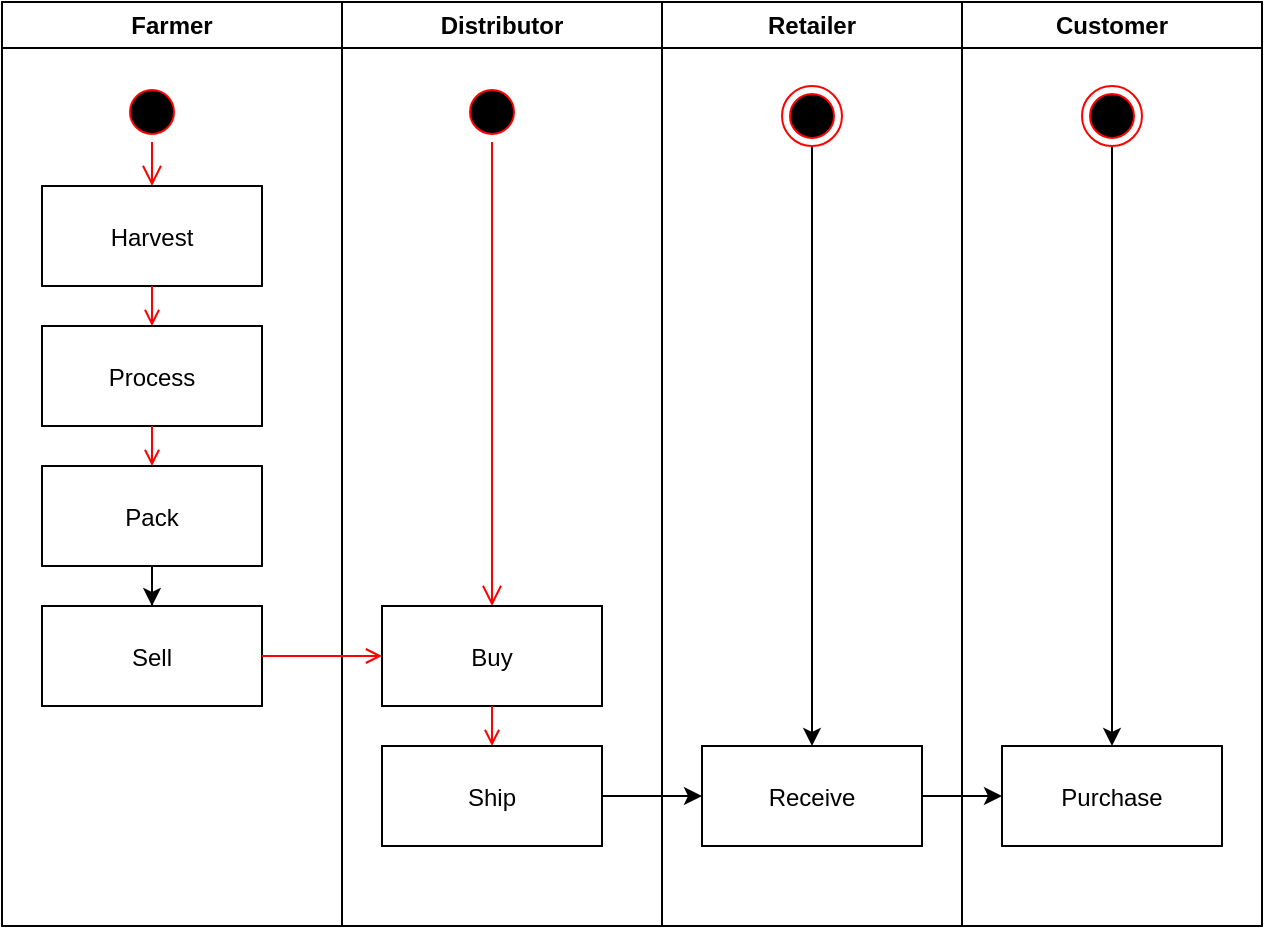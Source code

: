 <mxfile version="14.6.9" type="github" pages="4">
  <diagram name="Activity" id="e7e014a7-5840-1c2e-5031-d8a46d1fe8dd">
    <mxGraphModel dx="782" dy="1050" grid="1" gridSize="10" guides="1" tooltips="1" connect="1" arrows="1" fold="1" page="1" pageScale="1" pageWidth="1169" pageHeight="826" background="#ffffff" math="0" shadow="0">
      <root>
        <mxCell id="0" />
        <mxCell id="1" parent="0" />
        <mxCell id="2" value="Farmer" style="swimlane;whiteSpace=wrap" parent="1" vertex="1">
          <mxGeometry x="160" y="130" width="170" height="462" as="geometry" />
        </mxCell>
        <mxCell id="5" value="" style="ellipse;shape=startState;fillColor=#000000;strokeColor=#ff0000;" parent="2" vertex="1">
          <mxGeometry x="60" y="40" width="30" height="30" as="geometry" />
        </mxCell>
        <mxCell id="6" value="" style="edgeStyle=elbowEdgeStyle;elbow=horizontal;verticalAlign=bottom;endArrow=open;endSize=8;strokeColor=#FF0000;endFill=1;rounded=0" parent="2" source="5" target="7" edge="1">
          <mxGeometry x="60" y="40" as="geometry">
            <mxPoint x="75" y="110" as="targetPoint" />
          </mxGeometry>
        </mxCell>
        <mxCell id="7" value="Harvest" style="" parent="2" vertex="1">
          <mxGeometry x="20" y="92" width="110" height="50" as="geometry" />
        </mxCell>
        <mxCell id="8" value="Process" style="" parent="2" vertex="1">
          <mxGeometry x="20" y="162" width="110" height="50" as="geometry" />
        </mxCell>
        <mxCell id="9" value="" style="endArrow=open;strokeColor=#FF0000;endFill=1;rounded=0" parent="2" source="7" target="8" edge="1">
          <mxGeometry relative="1" as="geometry" />
        </mxCell>
        <mxCell id="h6p1PAtPwCDaE5yq3Kyp-49" style="edgeStyle=orthogonalEdgeStyle;rounded=0;orthogonalLoop=1;jettySize=auto;html=1;exitX=0.5;exitY=1;exitDx=0;exitDy=0;" parent="2" source="10" target="h6p1PAtPwCDaE5yq3Kyp-47" edge="1">
          <mxGeometry relative="1" as="geometry" />
        </mxCell>
        <mxCell id="10" value="Pack" style="" parent="2" vertex="1">
          <mxGeometry x="20" y="232" width="110" height="50" as="geometry" />
        </mxCell>
        <mxCell id="11" value="" style="endArrow=open;strokeColor=#FF0000;endFill=1;rounded=0" parent="2" source="8" target="10" edge="1">
          <mxGeometry relative="1" as="geometry" />
        </mxCell>
        <mxCell id="h6p1PAtPwCDaE5yq3Kyp-47" value="Sell" style="" parent="2" vertex="1">
          <mxGeometry x="20" y="302" width="110" height="50" as="geometry" />
        </mxCell>
        <mxCell id="3" value="Distributor" style="swimlane;whiteSpace=wrap" parent="1" vertex="1">
          <mxGeometry x="330" y="130" width="160" height="462" as="geometry" />
        </mxCell>
        <mxCell id="13" value="" style="ellipse;shape=startState;fillColor=#000000;strokeColor=#ff0000;" parent="3" vertex="1">
          <mxGeometry x="60" y="40" width="30" height="30" as="geometry" />
        </mxCell>
        <mxCell id="14" value="" style="edgeStyle=elbowEdgeStyle;elbow=horizontal;verticalAlign=bottom;endArrow=open;endSize=8;strokeColor=#FF0000;endFill=1;rounded=0" parent="3" source="13" target="16" edge="1">
          <mxGeometry x="40" y="20" as="geometry">
            <mxPoint x="75" y="110" as="targetPoint" />
          </mxGeometry>
        </mxCell>
        <mxCell id="16" value="Buy" style="" parent="3" vertex="1">
          <mxGeometry x="20" y="302" width="110" height="50" as="geometry" />
        </mxCell>
        <mxCell id="18" value="Ship" style="" parent="3" vertex="1">
          <mxGeometry x="20" y="372" width="110" height="50" as="geometry" />
        </mxCell>
        <mxCell id="19" value="" style="endArrow=open;strokeColor=#FF0000;endFill=1;rounded=0" parent="3" source="16" target="18" edge="1">
          <mxGeometry relative="1" as="geometry" />
        </mxCell>
        <mxCell id="4" value="Retailer" style="swimlane;whiteSpace=wrap" parent="1" vertex="1">
          <mxGeometry x="490" y="130" width="150" height="462" as="geometry" />
        </mxCell>
        <mxCell id="33" value="Receive" style="" parent="4" vertex="1">
          <mxGeometry x="20" y="372" width="110" height="50" as="geometry" />
        </mxCell>
        <mxCell id="h6p1PAtPwCDaE5yq3Kyp-53" style="edgeStyle=orthogonalEdgeStyle;rounded=0;orthogonalLoop=1;jettySize=auto;html=1;" parent="4" source="38" target="33" edge="1">
          <mxGeometry relative="1" as="geometry" />
        </mxCell>
        <mxCell id="38" value="" style="ellipse;shape=endState;fillColor=#000000;strokeColor=#ff0000" parent="4" vertex="1">
          <mxGeometry x="60" y="42" width="30" height="30" as="geometry" />
        </mxCell>
        <mxCell id="20" value="" style="endArrow=open;strokeColor=#FF0000;endFill=1;rounded=0;exitX=1;exitY=0.5;exitDx=0;exitDy=0;entryX=0;entryY=0.5;entryDx=0;entryDy=0;" parent="1" source="h6p1PAtPwCDaE5yq3Kyp-47" target="16" edge="1">
          <mxGeometry relative="1" as="geometry" />
        </mxCell>
        <mxCell id="h6p1PAtPwCDaE5yq3Kyp-41" value="Customer" style="swimlane;whiteSpace=wrap" parent="1" vertex="1">
          <mxGeometry x="640" y="130" width="150" height="462" as="geometry" />
        </mxCell>
        <mxCell id="h6p1PAtPwCDaE5yq3Kyp-42" value="Purchase" style="" parent="h6p1PAtPwCDaE5yq3Kyp-41" vertex="1">
          <mxGeometry x="20" y="372" width="110" height="50" as="geometry" />
        </mxCell>
        <mxCell id="h6p1PAtPwCDaE5yq3Kyp-54" style="edgeStyle=orthogonalEdgeStyle;rounded=0;orthogonalLoop=1;jettySize=auto;html=1;entryX=0.5;entryY=0;entryDx=0;entryDy=0;" parent="h6p1PAtPwCDaE5yq3Kyp-41" source="h6p1PAtPwCDaE5yq3Kyp-45" target="h6p1PAtPwCDaE5yq3Kyp-42" edge="1">
          <mxGeometry relative="1" as="geometry">
            <mxPoint x="65" y="362" as="targetPoint" />
          </mxGeometry>
        </mxCell>
        <mxCell id="h6p1PAtPwCDaE5yq3Kyp-45" value="" style="ellipse;shape=endState;fillColor=#000000;strokeColor=#ff0000" parent="h6p1PAtPwCDaE5yq3Kyp-41" vertex="1">
          <mxGeometry x="60" y="42" width="30" height="30" as="geometry" />
        </mxCell>
        <mxCell id="h6p1PAtPwCDaE5yq3Kyp-51" style="edgeStyle=orthogonalEdgeStyle;rounded=0;orthogonalLoop=1;jettySize=auto;html=1;" parent="1" source="18" target="33" edge="1">
          <mxGeometry relative="1" as="geometry" />
        </mxCell>
        <mxCell id="h6p1PAtPwCDaE5yq3Kyp-52" style="edgeStyle=orthogonalEdgeStyle;rounded=0;orthogonalLoop=1;jettySize=auto;html=1;" parent="1" source="33" target="h6p1PAtPwCDaE5yq3Kyp-42" edge="1">
          <mxGeometry relative="1" as="geometry" />
        </mxCell>
      </root>
    </mxGraphModel>
  </diagram>
  <diagram id="mzuLduyUxyBUoLa9DrU_" name="Sequence">
    <mxGraphModel dx="782" dy="1050" grid="1" gridSize="10" guides="1" tooltips="1" connect="1" arrows="1" fold="1" page="1" pageScale="1" pageWidth="850" pageHeight="1100" math="0" shadow="0">
      <root>
        <mxCell id="wv5SskaBbsRO5-fZEYzY-0" />
        <mxCell id="wv5SskaBbsRO5-fZEYzY-1" parent="wv5SskaBbsRO5-fZEYzY-0" />
        <mxCell id="l5iF_KFG2kXw7Lx319yx-7" value="harvestItem" style="html=1;verticalAlign=bottom;startArrow=circle;startFill=1;endArrow=open;startSize=6;endSize=8;" parent="wv5SskaBbsRO5-fZEYzY-1" edge="1">
          <mxGeometry width="80" relative="1" as="geometry">
            <mxPoint x="249.5" y="170" as="sourcePoint" />
            <mxPoint x="124.5" y="170" as="targetPoint" />
            <Array as="points">
              <mxPoint x="200" y="170" />
            </Array>
          </mxGeometry>
        </mxCell>
        <mxCell id="l5iF_KFG2kXw7Lx319yx-8" value="processItem" style="html=1;verticalAlign=bottom;startArrow=circle;startFill=1;endArrow=open;startSize=6;endSize=8;" parent="wv5SskaBbsRO5-fZEYzY-1" edge="1">
          <mxGeometry width="80" relative="1" as="geometry">
            <mxPoint x="249.5" y="210" as="sourcePoint" />
            <mxPoint x="124.5" y="210" as="targetPoint" />
            <Array as="points">
              <mxPoint x="210" y="210" />
            </Array>
          </mxGeometry>
        </mxCell>
        <mxCell id="l5iF_KFG2kXw7Lx319yx-9" value="packItem" style="html=1;verticalAlign=bottom;startArrow=circle;startFill=1;endArrow=open;startSize=6;endSize=8;" parent="wv5SskaBbsRO5-fZEYzY-1" edge="1">
          <mxGeometry width="80" relative="1" as="geometry">
            <mxPoint x="249.5" y="254" as="sourcePoint" />
            <mxPoint x="124.5" y="254" as="targetPoint" />
          </mxGeometry>
        </mxCell>
        <mxCell id="l5iF_KFG2kXw7Lx319yx-10" value="sellItem" style="html=1;verticalAlign=bottom;startArrow=circle;startFill=1;endArrow=open;startSize=6;endSize=8;" parent="wv5SskaBbsRO5-fZEYzY-1" edge="1">
          <mxGeometry width="80" relative="1" as="geometry">
            <mxPoint x="249.5" y="299" as="sourcePoint" />
            <mxPoint x="124.5" y="299" as="targetPoint" />
          </mxGeometry>
        </mxCell>
        <mxCell id="l5iF_KFG2kXw7Lx319yx-11" value="buyItem" style="html=1;verticalAlign=bottom;startArrow=circle;startFill=1;endArrow=open;startSize=6;endSize=8;" parent="wv5SskaBbsRO5-fZEYzY-1" edge="1">
          <mxGeometry width="80" relative="1" as="geometry">
            <mxPoint x="380.5" y="350" as="sourcePoint" />
            <mxPoint x="124.5" y="350" as="targetPoint" />
            <Array as="points">
              <mxPoint x="300" y="350" />
            </Array>
          </mxGeometry>
        </mxCell>
        <mxCell id="l5iF_KFG2kXw7Lx319yx-12" value="shipItem" style="html=1;verticalAlign=bottom;startArrow=circle;startFill=1;endArrow=open;startSize=6;endSize=8;" parent="wv5SskaBbsRO5-fZEYzY-1" edge="1">
          <mxGeometry width="80" relative="1" as="geometry">
            <mxPoint x="380.5" y="414" as="sourcePoint" />
            <mxPoint x="124.5" y="414" as="targetPoint" />
          </mxGeometry>
        </mxCell>
        <mxCell id="l5iF_KFG2kXw7Lx319yx-13" value="receiveItem" style="html=1;verticalAlign=bottom;startArrow=circle;startFill=1;endArrow=open;startSize=6;endSize=8;" parent="wv5SskaBbsRO5-fZEYzY-1" edge="1">
          <mxGeometry width="80" relative="1" as="geometry">
            <mxPoint x="504.5" y="460" as="sourcePoint" />
            <mxPoint x="122" y="460" as="targetPoint" />
          </mxGeometry>
        </mxCell>
        <mxCell id="l5iF_KFG2kXw7Lx319yx-14" value="purchaseItem" style="html=1;verticalAlign=bottom;startArrow=circle;startFill=1;endArrow=open;startSize=6;endSize=8;" parent="wv5SskaBbsRO5-fZEYzY-1" edge="1">
          <mxGeometry width="80" relative="1" as="geometry">
            <mxPoint x="619.5" y="505" as="sourcePoint" />
            <mxPoint x="124.5" y="505" as="targetPoint" />
          </mxGeometry>
        </mxCell>
        <mxCell id="l5iF_KFG2kXw7Lx319yx-16" value="SupplyChain" style="shape=umlLifeline;perimeter=lifelinePerimeter;whiteSpace=wrap;html=1;container=1;collapsible=0;recursiveResize=0;outlineConnect=0;" parent="wv5SskaBbsRO5-fZEYzY-1" vertex="1">
          <mxGeometry x="70" y="100" width="100" height="430" as="geometry" />
        </mxCell>
        <mxCell id="l5iF_KFG2kXw7Lx319yx-17" value="FarmerRole" style="shape=umlLifeline;perimeter=lifelinePerimeter;whiteSpace=wrap;html=1;container=1;collapsible=0;recursiveResize=0;outlineConnect=0;" parent="wv5SskaBbsRO5-fZEYzY-1" vertex="1">
          <mxGeometry x="200" y="100" width="100" height="430" as="geometry" />
        </mxCell>
        <mxCell id="l5iF_KFG2kXw7Lx319yx-18" value="DistributorRole" style="shape=umlLifeline;perimeter=lifelinePerimeter;whiteSpace=wrap;html=1;container=1;collapsible=0;recursiveResize=0;outlineConnect=0;" parent="wv5SskaBbsRO5-fZEYzY-1" vertex="1">
          <mxGeometry x="330" y="100" width="100" height="430" as="geometry" />
        </mxCell>
        <mxCell id="l5iF_KFG2kXw7Lx319yx-19" value="RetailerRole" style="shape=umlLifeline;perimeter=lifelinePerimeter;whiteSpace=wrap;html=1;container=1;collapsible=0;recursiveResize=0;outlineConnect=0;" parent="wv5SskaBbsRO5-fZEYzY-1" vertex="1">
          <mxGeometry x="450" y="100" width="100" height="430" as="geometry" />
        </mxCell>
        <mxCell id="l5iF_KFG2kXw7Lx319yx-20" value="CustomerRole" style="shape=umlLifeline;perimeter=lifelinePerimeter;whiteSpace=wrap;html=1;container=1;collapsible=0;recursiveResize=0;outlineConnect=0;" parent="wv5SskaBbsRO5-fZEYzY-1" vertex="1">
          <mxGeometry x="570" y="100" width="100" height="430" as="geometry" />
        </mxCell>
      </root>
    </mxGraphModel>
  </diagram>
  <diagram id="iaqnPEdujjODvEvzd3X1" name="State">
    <mxGraphModel dx="782" dy="1050" grid="1" gridSize="10" guides="1" tooltips="1" connect="1" arrows="1" fold="1" page="1" pageScale="1" pageWidth="850" pageHeight="1100" math="0" shadow="0">
      <root>
        <mxCell id="vOInTqho4scYpmwLjYDZ-0" />
        <mxCell id="vOInTqho4scYpmwLjYDZ-1" parent="vOInTqho4scYpmwLjYDZ-0" />
        <mxCell id="vOInTqho4scYpmwLjYDZ-17" value="" style="edgeStyle=orthogonalEdgeStyle;rounded=0;orthogonalLoop=1;jettySize=auto;html=1;" parent="vOInTqho4scYpmwLjYDZ-1" source="vOInTqho4scYpmwLjYDZ-2" target="vOInTqho4scYpmwLjYDZ-14" edge="1">
          <mxGeometry relative="1" as="geometry" />
        </mxCell>
        <mxCell id="vOInTqho4scYpmwLjYDZ-62" style="edgeStyle=orthogonalEdgeStyle;rounded=0;orthogonalLoop=1;jettySize=auto;html=1;entryX=0;entryY=0.5;entryDx=0;entryDy=0;" parent="vOInTqho4scYpmwLjYDZ-1" source="vOInTqho4scYpmwLjYDZ-2" target="vOInTqho4scYpmwLjYDZ-38" edge="1">
          <mxGeometry relative="1" as="geometry" />
        </mxCell>
        <mxCell id="vOInTqho4scYpmwLjYDZ-2" value="Farmer" style="text;html=1;align=center;verticalAlign=middle;dashed=0;fillColor=#ffffff;strokeColor=#000000;" parent="vOInTqho4scYpmwLjYDZ-1" vertex="1">
          <mxGeometry x="30" y="340" width="80" height="30" as="geometry" />
        </mxCell>
        <mxCell id="vOInTqho4scYpmwLjYDZ-66" value="" style="edgeStyle=orthogonalEdgeStyle;rounded=0;orthogonalLoop=1;jettySize=auto;html=1;" parent="vOInTqho4scYpmwLjYDZ-1" source="vOInTqho4scYpmwLjYDZ-3" target="vOInTqho4scYpmwLjYDZ-41" edge="1">
          <mxGeometry relative="1" as="geometry" />
        </mxCell>
        <mxCell id="vOInTqho4scYpmwLjYDZ-72" value="" style="edgeStyle=orthogonalEdgeStyle;rounded=0;orthogonalLoop=1;jettySize=auto;html=1;" parent="vOInTqho4scYpmwLjYDZ-1" source="vOInTqho4scYpmwLjYDZ-3" target="vOInTqho4scYpmwLjYDZ-25" edge="1">
          <mxGeometry relative="1" as="geometry" />
        </mxCell>
        <mxCell id="vOInTqho4scYpmwLjYDZ-3" value="Distributor" style="text;html=1;align=center;verticalAlign=middle;dashed=0;fillColor=#ffffff;strokeColor=#000000;" parent="vOInTqho4scYpmwLjYDZ-1" vertex="1">
          <mxGeometry x="395" y="340" width="75" height="30" as="geometry" />
        </mxCell>
        <mxCell id="vOInTqho4scYpmwLjYDZ-68" value="" style="edgeStyle=orthogonalEdgeStyle;rounded=0;orthogonalLoop=1;jettySize=auto;html=1;" parent="vOInTqho4scYpmwLjYDZ-1" source="vOInTqho4scYpmwLjYDZ-4" target="vOInTqho4scYpmwLjYDZ-5" edge="1">
          <mxGeometry relative="1" as="geometry" />
        </mxCell>
        <mxCell id="vOInTqho4scYpmwLjYDZ-74" value="" style="edgeStyle=orthogonalEdgeStyle;rounded=0;orthogonalLoop=1;jettySize=auto;html=1;" parent="vOInTqho4scYpmwLjYDZ-1" source="vOInTqho4scYpmwLjYDZ-4" target="vOInTqho4scYpmwLjYDZ-29" edge="1">
          <mxGeometry relative="1" as="geometry" />
        </mxCell>
        <mxCell id="vOInTqho4scYpmwLjYDZ-4" value="Retailer" style="text;html=1;align=center;verticalAlign=middle;dashed=0;fillColor=#ffffff;strokeColor=#000000;" parent="vOInTqho4scYpmwLjYDZ-1" vertex="1">
          <mxGeometry x="585" y="340" width="75" height="30" as="geometry" />
        </mxCell>
        <mxCell id="vOInTqho4scYpmwLjYDZ-75" value="" style="edgeStyle=orthogonalEdgeStyle;rounded=0;orthogonalLoop=1;jettySize=auto;html=1;" parent="vOInTqho4scYpmwLjYDZ-1" source="vOInTqho4scYpmwLjYDZ-5" target="vOInTqho4scYpmwLjYDZ-31" edge="1">
          <mxGeometry relative="1" as="geometry" />
        </mxCell>
        <mxCell id="vOInTqho4scYpmwLjYDZ-5" value="Consumer" style="text;html=1;align=center;verticalAlign=middle;dashed=0;fillColor=#ffffff;strokeColor=#000000;" parent="vOInTqho4scYpmwLjYDZ-1" vertex="1">
          <mxGeometry x="677.5" y="340" width="75" height="30" as="geometry" />
        </mxCell>
        <mxCell id="vOInTqho4scYpmwLjYDZ-78" value="" style="edgeStyle=orthogonalEdgeStyle;rounded=0;orthogonalLoop=1;jettySize=auto;html=1;" parent="vOInTqho4scYpmwLjYDZ-1" source="vOInTqho4scYpmwLjYDZ-6" target="vOInTqho4scYpmwLjYDZ-44" edge="1">
          <mxGeometry relative="1" as="geometry" />
        </mxCell>
        <mxCell id="vOInTqho4scYpmwLjYDZ-6" value="harvest" style="html=1;align=center;verticalAlign=top;rounded=1;absoluteArcSize=1;arcSize=10;dashed=0;" parent="vOInTqho4scYpmwLjYDZ-1" vertex="1">
          <mxGeometry x="30" y="522" width="75" height="28" as="geometry" />
        </mxCell>
        <mxCell id="vOInTqho4scYpmwLjYDZ-55" value="" style="edgeStyle=orthogonalEdgeStyle;rounded=0;orthogonalLoop=1;jettySize=auto;html=1;" parent="vOInTqho4scYpmwLjYDZ-1" source="vOInTqho4scYpmwLjYDZ-7" target="vOInTqho4scYpmwLjYDZ-45" edge="1">
          <mxGeometry relative="1" as="geometry" />
        </mxCell>
        <mxCell id="vOInTqho4scYpmwLjYDZ-7" value="process" style="html=1;align=center;verticalAlign=top;rounded=1;absoluteArcSize=1;arcSize=10;dashed=0;" parent="vOInTqho4scYpmwLjYDZ-1" vertex="1">
          <mxGeometry x="120" y="522" width="75" height="28" as="geometry" />
        </mxCell>
        <mxCell id="vOInTqho4scYpmwLjYDZ-56" value="" style="edgeStyle=orthogonalEdgeStyle;rounded=0;orthogonalLoop=1;jettySize=auto;html=1;" parent="vOInTqho4scYpmwLjYDZ-1" source="vOInTqho4scYpmwLjYDZ-8" target="vOInTqho4scYpmwLjYDZ-46" edge="1">
          <mxGeometry relative="1" as="geometry" />
        </mxCell>
        <mxCell id="vOInTqho4scYpmwLjYDZ-8" value="pack" style="html=1;align=center;verticalAlign=top;rounded=1;absoluteArcSize=1;arcSize=10;dashed=0;" parent="vOInTqho4scYpmwLjYDZ-1" vertex="1">
          <mxGeometry x="210" y="522" width="75" height="28" as="geometry" />
        </mxCell>
        <mxCell id="vOInTqho4scYpmwLjYDZ-57" value="" style="edgeStyle=orthogonalEdgeStyle;rounded=0;orthogonalLoop=1;jettySize=auto;html=1;" parent="vOInTqho4scYpmwLjYDZ-1" source="vOInTqho4scYpmwLjYDZ-9" target="vOInTqho4scYpmwLjYDZ-47" edge="1">
          <mxGeometry relative="1" as="geometry" />
        </mxCell>
        <mxCell id="vOInTqho4scYpmwLjYDZ-9" value="sell" style="html=1;align=center;verticalAlign=top;rounded=1;absoluteArcSize=1;arcSize=10;dashed=0;" parent="vOInTqho4scYpmwLjYDZ-1" vertex="1">
          <mxGeometry x="300" y="522" width="75" height="28" as="geometry" />
        </mxCell>
        <mxCell id="vOInTqho4scYpmwLjYDZ-58" value="" style="edgeStyle=orthogonalEdgeStyle;rounded=0;orthogonalLoop=1;jettySize=auto;html=1;" parent="vOInTqho4scYpmwLjYDZ-1" source="vOInTqho4scYpmwLjYDZ-10" target="vOInTqho4scYpmwLjYDZ-48" edge="1">
          <mxGeometry relative="1" as="geometry" />
        </mxCell>
        <mxCell id="vOInTqho4scYpmwLjYDZ-10" value="buy" style="html=1;align=center;verticalAlign=top;rounded=1;absoluteArcSize=1;arcSize=10;dashed=0;" parent="vOInTqho4scYpmwLjYDZ-1" vertex="1">
          <mxGeometry x="395" y="522" width="75" height="28" as="geometry" />
        </mxCell>
        <mxCell id="vOInTqho4scYpmwLjYDZ-59" value="" style="edgeStyle=orthogonalEdgeStyle;rounded=0;orthogonalLoop=1;jettySize=auto;html=1;" parent="vOInTqho4scYpmwLjYDZ-1" source="vOInTqho4scYpmwLjYDZ-11" target="vOInTqho4scYpmwLjYDZ-49" edge="1">
          <mxGeometry relative="1" as="geometry" />
        </mxCell>
        <mxCell id="vOInTqho4scYpmwLjYDZ-11" value="ship" style="html=1;align=center;verticalAlign=top;rounded=1;absoluteArcSize=1;arcSize=10;dashed=0;" parent="vOInTqho4scYpmwLjYDZ-1" vertex="1">
          <mxGeometry x="490" y="522" width="75" height="28" as="geometry" />
        </mxCell>
        <mxCell id="vOInTqho4scYpmwLjYDZ-60" value="" style="edgeStyle=orthogonalEdgeStyle;rounded=0;orthogonalLoop=1;jettySize=auto;html=1;" parent="vOInTqho4scYpmwLjYDZ-1" source="vOInTqho4scYpmwLjYDZ-12" target="vOInTqho4scYpmwLjYDZ-50" edge="1">
          <mxGeometry relative="1" as="geometry" />
        </mxCell>
        <mxCell id="vOInTqho4scYpmwLjYDZ-12" value="receive" style="html=1;align=center;verticalAlign=top;rounded=1;absoluteArcSize=1;arcSize=10;dashed=0;" parent="vOInTqho4scYpmwLjYDZ-1" vertex="1">
          <mxGeometry x="585" y="522" width="75" height="28" as="geometry" />
        </mxCell>
        <mxCell id="vOInTqho4scYpmwLjYDZ-61" value="" style="edgeStyle=orthogonalEdgeStyle;rounded=0;orthogonalLoop=1;jettySize=auto;html=1;" parent="vOInTqho4scYpmwLjYDZ-1" source="vOInTqho4scYpmwLjYDZ-13" target="vOInTqho4scYpmwLjYDZ-51" edge="1">
          <mxGeometry relative="1" as="geometry" />
        </mxCell>
        <mxCell id="vOInTqho4scYpmwLjYDZ-13" value="purchase" style="html=1;align=center;verticalAlign=top;rounded=1;absoluteArcSize=1;arcSize=10;dashed=0;" parent="vOInTqho4scYpmwLjYDZ-1" vertex="1">
          <mxGeometry x="680" y="522" width="75" height="28" as="geometry" />
        </mxCell>
        <mxCell id="vOInTqho4scYpmwLjYDZ-16" value="" style="edgeStyle=orthogonalEdgeStyle;rounded=0;orthogonalLoop=1;jettySize=auto;html=1;" parent="vOInTqho4scYpmwLjYDZ-1" source="vOInTqho4scYpmwLjYDZ-14" target="vOInTqho4scYpmwLjYDZ-6" edge="1">
          <mxGeometry relative="1" as="geometry" />
        </mxCell>
        <mxCell id="vOInTqho4scYpmwLjYDZ-14" value="" style="align=right;verticalAlign=top;spacingRight=2;" parent="vOInTqho4scYpmwLjYDZ-1" vertex="1">
          <mxGeometry x="30" y="410" width="80" height="30" as="geometry" />
        </mxCell>
        <mxCell id="vOInTqho4scYpmwLjYDZ-15" value="isFarmer" style="text;html=1;strokeColor=none;fillColor=none;align=center;verticalAlign=middle;spacingLeft=4;spacingRight=4;overflow=hidden;rotatable=0;points=[[0,0.5],[1,0.5]];portConstraint=eastwest;resizeWidth=1;" parent="vOInTqho4scYpmwLjYDZ-14" vertex="1">
          <mxGeometry y="1" width="80" height="30" relative="1" as="geometry">
            <mxPoint y="-30" as="offset" />
          </mxGeometry>
        </mxCell>
        <mxCell id="vOInTqho4scYpmwLjYDZ-33" value="" style="edgeStyle=orthogonalEdgeStyle;rounded=0;orthogonalLoop=1;jettySize=auto;html=1;" parent="vOInTqho4scYpmwLjYDZ-1" source="vOInTqho4scYpmwLjYDZ-19" target="vOInTqho4scYpmwLjYDZ-7" edge="1">
          <mxGeometry relative="1" as="geometry" />
        </mxCell>
        <mxCell id="vOInTqho4scYpmwLjYDZ-19" value="" style="align=right;verticalAlign=top;spacingRight=2;" parent="vOInTqho4scYpmwLjYDZ-1" vertex="1">
          <mxGeometry x="120" y="410" width="80" height="30" as="geometry" />
        </mxCell>
        <mxCell id="vOInTqho4scYpmwLjYDZ-20" value="&lt;div&gt;isFarmer, &lt;br&gt;&lt;/div&gt;&lt;div&gt;harvested&lt;/div&gt;" style="text;html=1;strokeColor=none;fillColor=none;align=center;verticalAlign=middle;spacingLeft=4;spacingRight=4;overflow=hidden;rotatable=0;points=[[0,0.5],[1,0.5]];portConstraint=eastwest;resizeWidth=1;" parent="vOInTqho4scYpmwLjYDZ-19" vertex="1">
          <mxGeometry y="1" width="80" height="30" relative="1" as="geometry">
            <mxPoint x="1" y="-30" as="offset" />
          </mxGeometry>
        </mxCell>
        <mxCell id="vOInTqho4scYpmwLjYDZ-34" value="" style="edgeStyle=orthogonalEdgeStyle;rounded=0;orthogonalLoop=1;jettySize=auto;html=1;" parent="vOInTqho4scYpmwLjYDZ-1" source="vOInTqho4scYpmwLjYDZ-21" target="vOInTqho4scYpmwLjYDZ-8" edge="1">
          <mxGeometry relative="1" as="geometry" />
        </mxCell>
        <mxCell id="vOInTqho4scYpmwLjYDZ-21" value="" style="align=right;verticalAlign=top;spacingRight=2;" parent="vOInTqho4scYpmwLjYDZ-1" vertex="1">
          <mxGeometry x="210" y="410" width="80" height="30" as="geometry" />
        </mxCell>
        <mxCell id="vOInTqho4scYpmwLjYDZ-22" value="&lt;div&gt;isFarmer, &lt;br&gt;&lt;/div&gt;&lt;div&gt;processed&lt;/div&gt;" style="text;html=1;strokeColor=none;fillColor=none;align=center;verticalAlign=middle;spacingLeft=4;spacingRight=4;overflow=hidden;rotatable=0;points=[[0,0.5],[1,0.5]];portConstraint=eastwest;resizeWidth=1;" parent="vOInTqho4scYpmwLjYDZ-21" vertex="1">
          <mxGeometry y="1" width="80" height="30" relative="1" as="geometry">
            <mxPoint x="1" y="-30" as="offset" />
          </mxGeometry>
        </mxCell>
        <mxCell id="vOInTqho4scYpmwLjYDZ-35" value="" style="edgeStyle=orthogonalEdgeStyle;rounded=0;orthogonalLoop=1;jettySize=auto;html=1;" parent="vOInTqho4scYpmwLjYDZ-1" source="vOInTqho4scYpmwLjYDZ-23" target="vOInTqho4scYpmwLjYDZ-9" edge="1">
          <mxGeometry relative="1" as="geometry" />
        </mxCell>
        <mxCell id="vOInTqho4scYpmwLjYDZ-23" value="" style="align=right;verticalAlign=top;spacingRight=2;" parent="vOInTqho4scYpmwLjYDZ-1" vertex="1">
          <mxGeometry x="300" y="410" width="80" height="30" as="geometry" />
        </mxCell>
        <mxCell id="vOInTqho4scYpmwLjYDZ-24" value="&lt;div&gt;isFarmer, &lt;br&gt;&lt;/div&gt;&lt;div&gt;packed&lt;br&gt;&lt;/div&gt;" style="text;html=1;strokeColor=none;fillColor=none;align=center;verticalAlign=middle;spacingLeft=4;spacingRight=4;overflow=hidden;rotatable=0;points=[[0,0.5],[1,0.5]];portConstraint=eastwest;resizeWidth=1;" parent="vOInTqho4scYpmwLjYDZ-23" vertex="1">
          <mxGeometry y="1" width="80" height="30" relative="1" as="geometry">
            <mxPoint x="1" y="-30" as="offset" />
          </mxGeometry>
        </mxCell>
        <mxCell id="vOInTqho4scYpmwLjYDZ-36" value="" style="edgeStyle=orthogonalEdgeStyle;rounded=0;orthogonalLoop=1;jettySize=auto;html=1;" parent="vOInTqho4scYpmwLjYDZ-1" source="vOInTqho4scYpmwLjYDZ-25" target="vOInTqho4scYpmwLjYDZ-10" edge="1">
          <mxGeometry relative="1" as="geometry" />
        </mxCell>
        <mxCell id="vOInTqho4scYpmwLjYDZ-25" value="" style="align=right;verticalAlign=top;spacingRight=2;" parent="vOInTqho4scYpmwLjYDZ-1" vertex="1">
          <mxGeometry x="395" y="410" width="80" height="60" as="geometry" />
        </mxCell>
        <mxCell id="vOInTqho4scYpmwLjYDZ-26" value="&lt;div&gt;isDistributor,&lt;/div&gt;&lt;div&gt;forSale,&lt;/div&gt;&lt;div&gt;paidEnough&lt;br&gt;&lt;/div&gt;" style="text;html=1;strokeColor=none;fillColor=none;align=center;verticalAlign=middle;spacingLeft=4;spacingRight=4;overflow=hidden;rotatable=0;points=[[0,0.5],[1,0.5]];portConstraint=eastwest;resizeWidth=1;" parent="vOInTqho4scYpmwLjYDZ-25" vertex="1">
          <mxGeometry y="1" width="80" height="61" relative="1" as="geometry">
            <mxPoint x="1" y="-61" as="offset" />
          </mxGeometry>
        </mxCell>
        <mxCell id="vOInTqho4scYpmwLjYDZ-37" value="" style="edgeStyle=orthogonalEdgeStyle;rounded=0;orthogonalLoop=1;jettySize=auto;html=1;" parent="vOInTqho4scYpmwLjYDZ-1" source="vOInTqho4scYpmwLjYDZ-27" target="vOInTqho4scYpmwLjYDZ-11" edge="1">
          <mxGeometry relative="1" as="geometry" />
        </mxCell>
        <mxCell id="vOInTqho4scYpmwLjYDZ-27" value="" style="align=right;verticalAlign=top;spacingRight=2;" parent="vOInTqho4scYpmwLjYDZ-1" vertex="1">
          <mxGeometry x="490" y="410" width="80" height="30" as="geometry" />
        </mxCell>
        <mxCell id="vOInTqho4scYpmwLjYDZ-28" value="&lt;div&gt;isDistributor, &lt;br&gt;&lt;/div&gt;&lt;div&gt;sold&lt;br&gt;&lt;/div&gt;" style="text;html=1;strokeColor=none;fillColor=none;align=center;verticalAlign=middle;spacingLeft=4;spacingRight=4;overflow=hidden;rotatable=0;points=[[0,0.5],[1,0.5]];portConstraint=eastwest;resizeWidth=1;" parent="vOInTqho4scYpmwLjYDZ-27" vertex="1">
          <mxGeometry y="1" width="80" height="30" relative="1" as="geometry">
            <mxPoint x="1" y="-30" as="offset" />
          </mxGeometry>
        </mxCell>
        <mxCell id="vOInTqho4scYpmwLjYDZ-42" value="" style="edgeStyle=orthogonalEdgeStyle;rounded=0;orthogonalLoop=1;jettySize=auto;html=1;" parent="vOInTqho4scYpmwLjYDZ-1" source="vOInTqho4scYpmwLjYDZ-29" target="vOInTqho4scYpmwLjYDZ-12" edge="1">
          <mxGeometry relative="1" as="geometry" />
        </mxCell>
        <mxCell id="vOInTqho4scYpmwLjYDZ-29" value="" style="align=right;verticalAlign=top;spacingRight=2;" parent="vOInTqho4scYpmwLjYDZ-1" vertex="1">
          <mxGeometry x="585" y="410" width="80" height="30" as="geometry" />
        </mxCell>
        <mxCell id="vOInTqho4scYpmwLjYDZ-30" value="&lt;div&gt;isRetailer, &lt;br&gt;&lt;/div&gt;&lt;div&gt;shipped&lt;br&gt;&lt;/div&gt;" style="text;html=1;strokeColor=none;fillColor=none;align=center;verticalAlign=middle;spacingLeft=4;spacingRight=4;overflow=hidden;rotatable=0;points=[[0,0.5],[1,0.5]];portConstraint=eastwest;resizeWidth=1;" parent="vOInTqho4scYpmwLjYDZ-29" vertex="1">
          <mxGeometry y="1" width="80" height="30" relative="1" as="geometry">
            <mxPoint x="1" y="-30" as="offset" />
          </mxGeometry>
        </mxCell>
        <mxCell id="vOInTqho4scYpmwLjYDZ-43" value="" style="edgeStyle=orthogonalEdgeStyle;rounded=0;orthogonalLoop=1;jettySize=auto;html=1;" parent="vOInTqho4scYpmwLjYDZ-1" source="vOInTqho4scYpmwLjYDZ-31" target="vOInTqho4scYpmwLjYDZ-13" edge="1">
          <mxGeometry relative="1" as="geometry" />
        </mxCell>
        <mxCell id="vOInTqho4scYpmwLjYDZ-31" value="" style="align=right;verticalAlign=top;spacingRight=2;" parent="vOInTqho4scYpmwLjYDZ-1" vertex="1">
          <mxGeometry x="677.5" y="410" width="80" height="30" as="geometry" />
        </mxCell>
        <mxCell id="vOInTqho4scYpmwLjYDZ-32" value="&lt;div&gt;isConsumer, &lt;br&gt;&lt;/div&gt;&lt;div&gt;received&lt;br&gt;&lt;/div&gt;" style="text;html=1;strokeColor=none;fillColor=none;align=center;verticalAlign=middle;spacingLeft=4;spacingRight=4;overflow=hidden;rotatable=0;points=[[0,0.5],[1,0.5]];portConstraint=eastwest;resizeWidth=1;" parent="vOInTqho4scYpmwLjYDZ-31" vertex="1">
          <mxGeometry y="1" width="80" height="30" relative="1" as="geometry">
            <mxPoint x="1" y="-30" as="offset" />
          </mxGeometry>
        </mxCell>
        <mxCell id="vOInTqho4scYpmwLjYDZ-63" style="edgeStyle=orthogonalEdgeStyle;rounded=0;orthogonalLoop=1;jettySize=auto;html=1;entryX=0;entryY=0.5;entryDx=0;entryDy=0;" parent="vOInTqho4scYpmwLjYDZ-1" source="vOInTqho4scYpmwLjYDZ-38" target="vOInTqho4scYpmwLjYDZ-39" edge="1">
          <mxGeometry relative="1" as="geometry" />
        </mxCell>
        <mxCell id="vOInTqho4scYpmwLjYDZ-69" value="" style="edgeStyle=orthogonalEdgeStyle;rounded=0;orthogonalLoop=1;jettySize=auto;html=1;" parent="vOInTqho4scYpmwLjYDZ-1" source="vOInTqho4scYpmwLjYDZ-38" target="vOInTqho4scYpmwLjYDZ-19" edge="1">
          <mxGeometry relative="1" as="geometry" />
        </mxCell>
        <mxCell id="vOInTqho4scYpmwLjYDZ-38" value="Farmer" style="text;html=1;align=center;verticalAlign=middle;dashed=0;fillColor=#ffffff;strokeColor=#000000;" parent="vOInTqho4scYpmwLjYDZ-1" vertex="1">
          <mxGeometry x="120" y="340" width="80" height="30" as="geometry" />
        </mxCell>
        <mxCell id="vOInTqho4scYpmwLjYDZ-64" style="edgeStyle=orthogonalEdgeStyle;rounded=0;orthogonalLoop=1;jettySize=auto;html=1;entryX=0;entryY=0.5;entryDx=0;entryDy=0;" parent="vOInTqho4scYpmwLjYDZ-1" source="vOInTqho4scYpmwLjYDZ-39" target="vOInTqho4scYpmwLjYDZ-40" edge="1">
          <mxGeometry relative="1" as="geometry" />
        </mxCell>
        <mxCell id="vOInTqho4scYpmwLjYDZ-70" value="" style="edgeStyle=orthogonalEdgeStyle;rounded=0;orthogonalLoop=1;jettySize=auto;html=1;" parent="vOInTqho4scYpmwLjYDZ-1" source="vOInTqho4scYpmwLjYDZ-39" target="vOInTqho4scYpmwLjYDZ-21" edge="1">
          <mxGeometry relative="1" as="geometry" />
        </mxCell>
        <mxCell id="vOInTqho4scYpmwLjYDZ-39" value="Farmer" style="text;html=1;align=center;verticalAlign=middle;dashed=0;fillColor=#ffffff;strokeColor=#000000;" parent="vOInTqho4scYpmwLjYDZ-1" vertex="1">
          <mxGeometry x="207.5" y="340" width="80" height="30" as="geometry" />
        </mxCell>
        <mxCell id="vOInTqho4scYpmwLjYDZ-65" value="" style="edgeStyle=orthogonalEdgeStyle;rounded=0;orthogonalLoop=1;jettySize=auto;html=1;" parent="vOInTqho4scYpmwLjYDZ-1" source="vOInTqho4scYpmwLjYDZ-40" target="vOInTqho4scYpmwLjYDZ-3" edge="1">
          <mxGeometry relative="1" as="geometry" />
        </mxCell>
        <mxCell id="vOInTqho4scYpmwLjYDZ-71" value="" style="edgeStyle=orthogonalEdgeStyle;rounded=0;orthogonalLoop=1;jettySize=auto;html=1;" parent="vOInTqho4scYpmwLjYDZ-1" source="vOInTqho4scYpmwLjYDZ-40" target="vOInTqho4scYpmwLjYDZ-23" edge="1">
          <mxGeometry relative="1" as="geometry" />
        </mxCell>
        <mxCell id="vOInTqho4scYpmwLjYDZ-40" value="Farmer" style="text;html=1;align=center;verticalAlign=middle;dashed=0;fillColor=#ffffff;strokeColor=#000000;" parent="vOInTqho4scYpmwLjYDZ-1" vertex="1">
          <mxGeometry x="295" y="340" width="80" height="30" as="geometry" />
        </mxCell>
        <mxCell id="vOInTqho4scYpmwLjYDZ-67" value="" style="edgeStyle=orthogonalEdgeStyle;rounded=0;orthogonalLoop=1;jettySize=auto;html=1;" parent="vOInTqho4scYpmwLjYDZ-1" source="vOInTqho4scYpmwLjYDZ-41" target="vOInTqho4scYpmwLjYDZ-4" edge="1">
          <mxGeometry relative="1" as="geometry" />
        </mxCell>
        <mxCell id="vOInTqho4scYpmwLjYDZ-73" value="" style="edgeStyle=orthogonalEdgeStyle;rounded=0;orthogonalLoop=1;jettySize=auto;html=1;" parent="vOInTqho4scYpmwLjYDZ-1" source="vOInTqho4scYpmwLjYDZ-41" target="vOInTqho4scYpmwLjYDZ-27" edge="1">
          <mxGeometry relative="1" as="geometry" />
        </mxCell>
        <mxCell id="vOInTqho4scYpmwLjYDZ-41" value="Distributor" style="text;html=1;align=center;verticalAlign=middle;dashed=0;fillColor=#ffffff;strokeColor=#000000;" parent="vOInTqho4scYpmwLjYDZ-1" vertex="1">
          <mxGeometry x="490" y="340" width="75" height="30" as="geometry" />
        </mxCell>
        <mxCell id="vOInTqho4scYpmwLjYDZ-44" value="harvested" style="html=1;align=center;verticalAlign=top;rounded=1;absoluteArcSize=1;arcSize=10;dashed=0;" parent="vOInTqho4scYpmwLjYDZ-1" vertex="1">
          <mxGeometry x="30" y="590" width="70" height="30" as="geometry" />
        </mxCell>
        <mxCell id="vOInTqho4scYpmwLjYDZ-45" value="processed" style="html=1;align=center;verticalAlign=top;rounded=1;absoluteArcSize=1;arcSize=10;dashed=0;" parent="vOInTqho4scYpmwLjYDZ-1" vertex="1">
          <mxGeometry x="117.5" y="590" width="70" height="30" as="geometry" />
        </mxCell>
        <mxCell id="vOInTqho4scYpmwLjYDZ-46" value="packed" style="html=1;align=center;verticalAlign=top;rounded=1;absoluteArcSize=1;arcSize=10;dashed=0;" parent="vOInTqho4scYpmwLjYDZ-1" vertex="1">
          <mxGeometry x="207.5" y="590" width="70" height="30" as="geometry" />
        </mxCell>
        <mxCell id="vOInTqho4scYpmwLjYDZ-47" value="forSale" style="html=1;align=center;verticalAlign=top;rounded=1;absoluteArcSize=1;arcSize=10;dashed=0;" parent="vOInTqho4scYpmwLjYDZ-1" vertex="1">
          <mxGeometry x="300" y="590" width="70" height="30" as="geometry" />
        </mxCell>
        <mxCell id="vOInTqho4scYpmwLjYDZ-48" value="sold" style="html=1;align=center;verticalAlign=top;rounded=1;absoluteArcSize=1;arcSize=10;dashed=0;" parent="vOInTqho4scYpmwLjYDZ-1" vertex="1">
          <mxGeometry x="395" y="590" width="70" height="30" as="geometry" />
        </mxCell>
        <mxCell id="vOInTqho4scYpmwLjYDZ-49" value="shipped" style="html=1;align=center;verticalAlign=top;rounded=1;absoluteArcSize=1;arcSize=10;dashed=0;" parent="vOInTqho4scYpmwLjYDZ-1" vertex="1">
          <mxGeometry x="490" y="590" width="70" height="30" as="geometry" />
        </mxCell>
        <mxCell id="vOInTqho4scYpmwLjYDZ-50" value="received" style="html=1;align=center;verticalAlign=top;rounded=1;absoluteArcSize=1;arcSize=10;dashed=0;" parent="vOInTqho4scYpmwLjYDZ-1" vertex="1">
          <mxGeometry x="585" y="590" width="70" height="30" as="geometry" />
        </mxCell>
        <mxCell id="vOInTqho4scYpmwLjYDZ-51" value="purchased" style="html=1;align=center;verticalAlign=top;rounded=1;absoluteArcSize=1;arcSize=10;dashed=0;" parent="vOInTqho4scYpmwLjYDZ-1" vertex="1">
          <mxGeometry x="677.5" y="590" width="70" height="30" as="geometry" />
        </mxCell>
        <mxCell id="vOInTqho4scYpmwLjYDZ-52" value="" style="endArrow=none;html=1;" parent="vOInTqho4scYpmwLjYDZ-1" edge="1">
          <mxGeometry width="50" height="50" relative="1" as="geometry">
            <mxPoint x="27.5" y="650" as="sourcePoint" />
            <mxPoint x="752.5" y="650" as="targetPoint" />
          </mxGeometry>
        </mxCell>
        <mxCell id="vOInTqho4scYpmwLjYDZ-53" value="Item state" style="text;html=1;align=center;verticalAlign=middle;resizable=0;points=[];autosize=1;strokeColor=none;" parent="vOInTqho4scYpmwLjYDZ-1" vertex="1">
          <mxGeometry x="25" y="630" width="70" height="20" as="geometry" />
        </mxCell>
      </root>
    </mxGraphModel>
  </diagram>
  <diagram id="Fj8Hn2_GcEQ6Fl2aGDYq" name="Class">
    <mxGraphModel dx="782" dy="1050" grid="1" gridSize="10" guides="1" tooltips="1" connect="1" arrows="1" fold="1" page="1" pageScale="1" pageWidth="850" pageHeight="1100" math="0" shadow="0">
      <root>
        <mxCell id="iIg4ng2gZsuIlEm2m4hm-0" />
        <mxCell id="iIg4ng2gZsuIlEm2m4hm-1" parent="iIg4ng2gZsuIlEm2m4hm-0" />
        <mxCell id="iIg4ng2gZsuIlEm2m4hm-13" style="edgeStyle=orthogonalEdgeStyle;rounded=0;orthogonalLoop=1;jettySize=auto;html=1;entryX=0.5;entryY=0;entryDx=0;entryDy=0;" edge="1" parent="iIg4ng2gZsuIlEm2m4hm-1" source="iIg4ng2gZsuIlEm2m4hm-2" target="iIg4ng2gZsuIlEm2m4hm-7">
          <mxGeometry relative="1" as="geometry" />
        </mxCell>
        <mxCell id="iIg4ng2gZsuIlEm2m4hm-14" style="edgeStyle=orthogonalEdgeStyle;rounded=0;orthogonalLoop=1;jettySize=auto;html=1;entryX=0;entryY=0.633;entryDx=0;entryDy=0;entryPerimeter=0;" edge="1" parent="iIg4ng2gZsuIlEm2m4hm-1" source="iIg4ng2gZsuIlEm2m4hm-2" target="iIg4ng2gZsuIlEm2m4hm-10">
          <mxGeometry relative="1" as="geometry">
            <Array as="points">
              <mxPoint x="320" y="507" />
            </Array>
          </mxGeometry>
        </mxCell>
        <mxCell id="iIg4ng2gZsuIlEm2m4hm-2" value="SupplyChain" style="swimlane;fontStyle=1;align=center;verticalAlign=top;childLayout=stackLayout;horizontal=1;startSize=26;horizontalStack=0;resizeParent=1;resizeParentMax=0;resizeLast=0;collapsible=1;marginBottom=0;" vertex="1" parent="iIg4ng2gZsuIlEm2m4hm-1">
          <mxGeometry x="100" y="190" width="290" height="190" as="geometry" />
        </mxCell>
        <mxCell id="iIg4ng2gZsuIlEm2m4hm-3" value="+ Item:struct" style="text;strokeColor=none;fillColor=none;align=left;verticalAlign=top;spacingLeft=4;spacingRight=4;overflow=hidden;rotatable=0;points=[[0,0.5],[1,0.5]];portConstraint=eastwest;" vertex="1" parent="iIg4ng2gZsuIlEm2m4hm-2">
          <mxGeometry y="26" width="290" height="26" as="geometry" />
        </mxCell>
        <mxCell id="iIg4ng2gZsuIlEm2m4hm-4" value="" style="line;strokeWidth=1;fillColor=none;align=left;verticalAlign=middle;spacingTop=-1;spacingLeft=3;spacingRight=3;rotatable=0;labelPosition=right;points=[];portConstraint=eastwest;" vertex="1" parent="iIg4ng2gZsuIlEm2m4hm-2">
          <mxGeometry y="52" width="290" height="8" as="geometry" />
        </mxCell>
        <mxCell id="iIg4ng2gZsuIlEm2m4hm-5" value="+ harvestItem(upc, farmer, farm info, product notes)&#xa;+ processItem(upc)&#xa;+ packItem(upc)&#xa;+ sellItem(upc, price)&#xa;+ buyItem(upc)&#xa;+shipItem(upc)&#xa;+ receiveItem(upc)&#xa;+ purchaseItem(upc)&#xa;" style="text;strokeColor=none;fillColor=none;align=left;verticalAlign=top;spacingLeft=4;spacingRight=4;overflow=hidden;rotatable=0;points=[[0,0.5],[1,0.5]];portConstraint=eastwest;" vertex="1" parent="iIg4ng2gZsuIlEm2m4hm-2">
          <mxGeometry y="60" width="290" height="130" as="geometry" />
        </mxCell>
        <mxCell id="iIg4ng2gZsuIlEm2m4hm-7" value="&lt;b&gt;RetailerRole&lt;/b&gt;&lt;hr size=&quot;1&quot;&gt;&lt;p style=&quot;margin: 0px ; margin-left: 4px&quot;&gt;+ retailers: Role&lt;/p&gt;&lt;hr size=&quot;1&quot;&gt;&lt;p style=&quot;margin: 0px ; margin-left: 4px&quot;&gt;+ addRetailer()&lt;/p&gt;&lt;p style=&quot;margin: 0px ; margin-left: 4px&quot;&gt;+ isRetailer()&lt;br&gt;&lt;/p&gt;" style="verticalAlign=top;align=left;overflow=fill;fontSize=12;fontFamily=Helvetica;html=1;" vertex="1" parent="iIg4ng2gZsuIlEm2m4hm-1">
          <mxGeometry x="110" y="460" width="160" height="90" as="geometry" />
        </mxCell>
        <mxCell id="iIg4ng2gZsuIlEm2m4hm-8" value="&lt;b&gt;DistributorRole&lt;/b&gt;&lt;hr size=&quot;1&quot;&gt;&lt;p style=&quot;margin: 0px ; margin-left: 4px&quot;&gt;+ distributors: Role&lt;/p&gt;&lt;hr size=&quot;1&quot;&gt;&lt;p style=&quot;margin: 0px ; margin-left: 4px&quot;&gt;+ addDistributor()&lt;/p&gt;&lt;p style=&quot;margin: 0px ; margin-left: 4px&quot;&gt;+ isDistributor()&lt;br&gt;&lt;/p&gt;" style="verticalAlign=top;align=left;overflow=fill;fontSize=12;fontFamily=Helvetica;html=1;" vertex="1" parent="iIg4ng2gZsuIlEm2m4hm-1">
          <mxGeometry x="470" y="330" width="160" height="90" as="geometry" />
        </mxCell>
        <mxCell id="iIg4ng2gZsuIlEm2m4hm-9" value="&lt;b&gt;FarmerRole&lt;/b&gt;&lt;hr size=&quot;1&quot;&gt;&lt;p style=&quot;margin: 0px ; margin-left: 4px&quot;&gt;+ farmers: Role&lt;/p&gt;&lt;hr size=&quot;1&quot;&gt;&lt;p style=&quot;margin: 0px ; margin-left: 4px&quot;&gt;+ addFarmer()&lt;/p&gt;&lt;p style=&quot;margin: 0px ; margin-left: 4px&quot;&gt;+ isFarmer()&lt;br&gt;&lt;/p&gt;" style="verticalAlign=top;align=left;overflow=fill;fontSize=12;fontFamily=Helvetica;html=1;" vertex="1" parent="iIg4ng2gZsuIlEm2m4hm-1">
          <mxGeometry x="470" y="190" width="160" height="100" as="geometry" />
        </mxCell>
        <mxCell id="iIg4ng2gZsuIlEm2m4hm-10" value="&lt;b&gt;ConsumeRole&lt;/b&gt;&lt;hr size=&quot;1&quot;&gt;&lt;p style=&quot;margin: 0px ; margin-left: 4px&quot;&gt;+ consumers: Role&lt;/p&gt;&lt;hr size=&quot;1&quot;&gt;&lt;p style=&quot;margin: 0px ; margin-left: 4px&quot;&gt;+ addConsumer()&lt;/p&gt;&lt;p style=&quot;margin: 0px ; margin-left: 4px&quot;&gt;+ isConsumer()&lt;br&gt;&lt;/p&gt;" style="verticalAlign=top;align=left;overflow=fill;fontSize=12;fontFamily=Helvetica;html=1;" vertex="1" parent="iIg4ng2gZsuIlEm2m4hm-1">
          <mxGeometry x="390" y="450" width="160" height="90" as="geometry" />
        </mxCell>
        <mxCell id="iIg4ng2gZsuIlEm2m4hm-11" style="edgeStyle=orthogonalEdgeStyle;rounded=0;orthogonalLoop=1;jettySize=auto;html=1;entryX=0.013;entryY=0.61;entryDx=0;entryDy=0;entryPerimeter=0;exitX=1.007;exitY=0.1;exitDx=0;exitDy=0;exitPerimeter=0;" edge="1" parent="iIg4ng2gZsuIlEm2m4hm-1" source="iIg4ng2gZsuIlEm2m4hm-5" target="iIg4ng2gZsuIlEm2m4hm-9">
          <mxGeometry relative="1" as="geometry">
            <mxPoint x="400" y="320" as="sourcePoint" />
          </mxGeometry>
        </mxCell>
        <mxCell id="iIg4ng2gZsuIlEm2m4hm-12" style="edgeStyle=orthogonalEdgeStyle;rounded=0;orthogonalLoop=1;jettySize=auto;html=1;entryX=0.013;entryY=0.433;entryDx=0;entryDy=0;entryPerimeter=0;" edge="1" parent="iIg4ng2gZsuIlEm2m4hm-1" source="iIg4ng2gZsuIlEm2m4hm-5" target="iIg4ng2gZsuIlEm2m4hm-8">
          <mxGeometry relative="1" as="geometry" />
        </mxCell>
      </root>
    </mxGraphModel>
  </diagram>
</mxfile>
